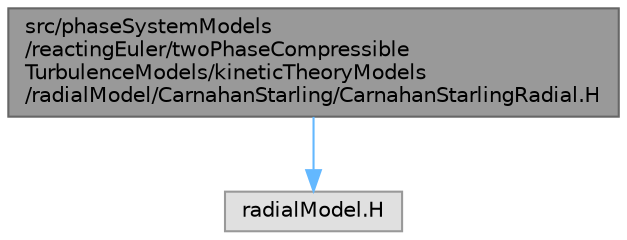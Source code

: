 digraph "src/phaseSystemModels/reactingEuler/twoPhaseCompressibleTurbulenceModels/kineticTheoryModels/radialModel/CarnahanStarling/CarnahanStarlingRadial.H"
{
 // LATEX_PDF_SIZE
  bgcolor="transparent";
  edge [fontname=Helvetica,fontsize=10,labelfontname=Helvetica,labelfontsize=10];
  node [fontname=Helvetica,fontsize=10,shape=box,height=0.2,width=0.4];
  Node1 [id="Node000001",label="src/phaseSystemModels\l/reactingEuler/twoPhaseCompressible\lTurbulenceModels/kineticTheoryModels\l/radialModel/CarnahanStarling/CarnahanStarlingRadial.H",height=0.2,width=0.4,color="gray40", fillcolor="grey60", style="filled", fontcolor="black",tooltip=" "];
  Node1 -> Node2 [id="edge1_Node000001_Node000002",color="steelblue1",style="solid",tooltip=" "];
  Node2 [id="Node000002",label="radialModel.H",height=0.2,width=0.4,color="grey60", fillcolor="#E0E0E0", style="filled",tooltip=" "];
}
